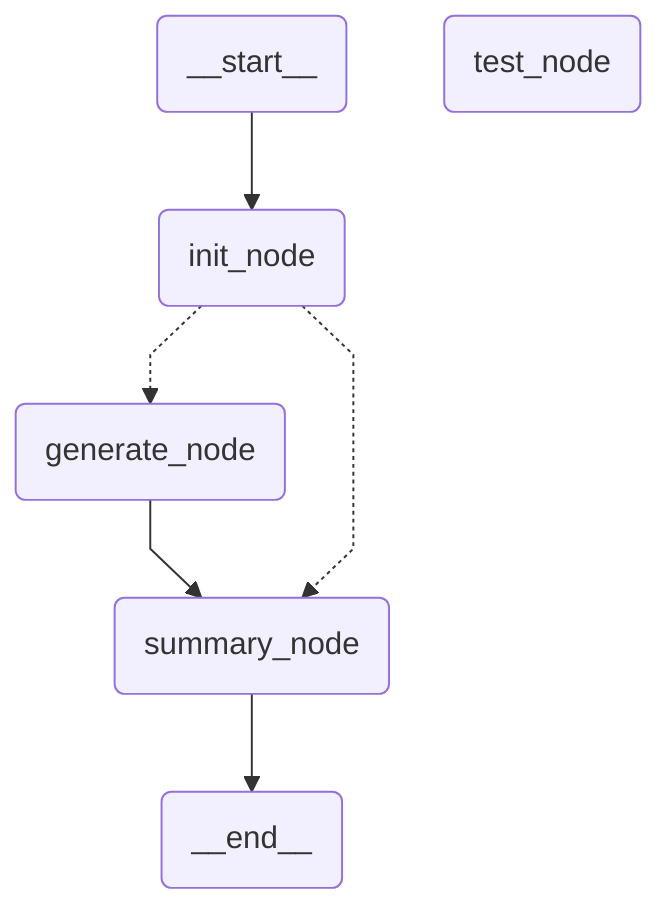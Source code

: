 ---
config:
  flowchart:
    curve: linear
---
graph TD;
	__start__(<p>__start__</p>)
	init_node(init_node)
	generate_node(generate_node)
	summary_node(summary_node)
	test_node(test_node)
	__end__(<p>__end__</p>)
	__start__ --> init_node;
	generate_node --> summary_node;
	init_node -.-> generate_node;
	init_node -.-> summary_node;
	summary_node --> __end__;
	classDef default fill:#f2f0ff,line-height:1.2
	classDef first fill-opacity:0
	classDef last fill:#bfb6fc